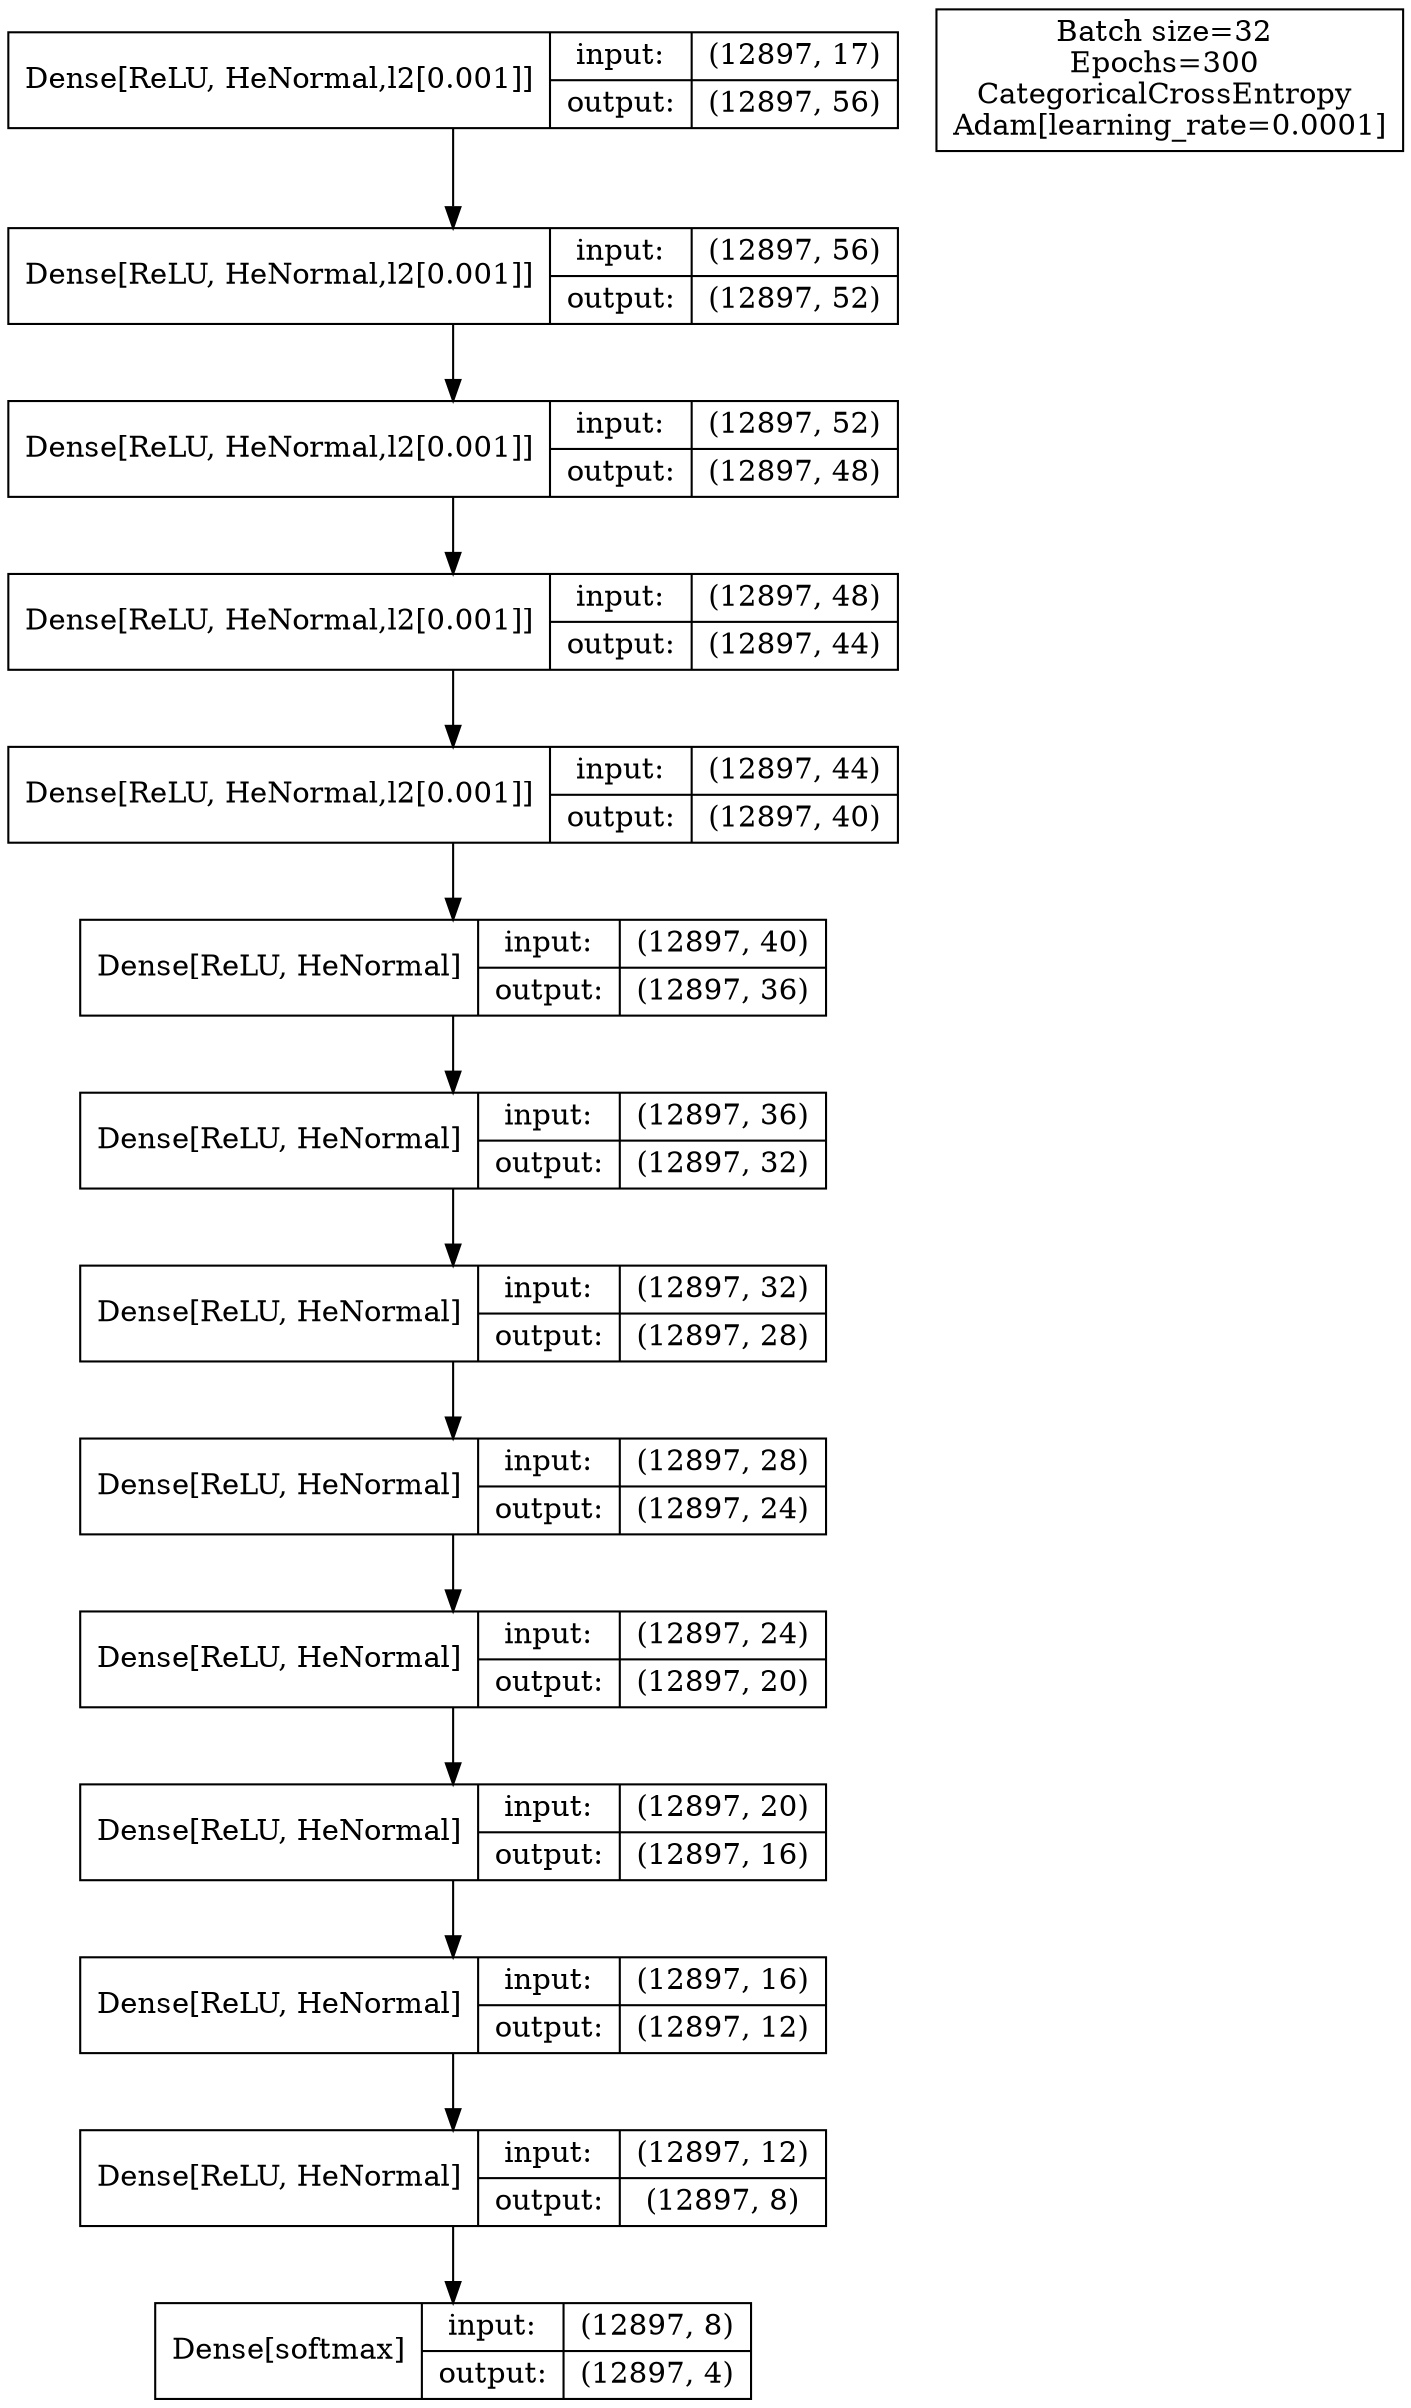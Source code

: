 digraph bias3_6 {
    rankdir=TB;
    node [shape=record];

    capa1 [label="Dense[ReLU, HeNormal,l2[0.001]]|{input:|output:}|{{(12897, 17)}|{(12897, 56)}}"];

    capa2 [label="Dense[ReLU, HeNormal,l2[0.001]]|{input:|output:}|{{(12897, 56)}|{(12897, 52)}}"];

    capa3 [label="Dense[ReLU, HeNormal,l2[0.001]]|{input:|output:}|{{(12897, 52)}|{(12897, 48)}}"];
    
    capa4 [label="Dense[ReLU, HeNormal,l2[0.001]]|{input:|output:}|{{(12897, 48)}|{(12897, 44)}}"];
    
    capa5 [label="Dense[ReLU, HeNormal,l2[0.001]]|{input:|output:}|{{(12897, 44)}|{(12897, 40)}}"];
    
    capa6 [label="Dense[ReLU, HeNormal]|{input:|output:}|{{(12897, 40)}|{(12897, 36)}}"];
    
    capa7 [label="Dense[ReLU, HeNormal]|{input:|output:}|{{(12897, 36)}|{(12897, 32)}}"];
    
    capa8 [label="Dense[ReLU, HeNormal]|{input:|output:}|{{(12897, 32)}|{(12897, 28)}}"];
    
    capa9 [label="Dense[ReLU, HeNormal]|{input:|output:}|{{(12897, 28)}|{(12897, 24)}}"];

    capa10 [label="Dense[ReLU, HeNormal]|{input:|output:}|{{(12897, 24)}|{(12897, 20)}}"];

    capa11 [label="Dense[ReLU, HeNormal]|{input:|output:}|{{(12897, 20)}|{(12897, 16)}}"];

    capa12 [label="Dense[ReLU, HeNormal]|{input:|output:}|{{(12897, 16)}|{(12897, 12)}}"];

    capa13 [label="Dense[ReLU, HeNormal]|{input:|output:}|{{(12897, 12)}|{(12897, 8)}}"];

    capa14 [label="Dense[softmax]\n|{input:|output:}|{{(12897, 8)}|{(12897, 4)}}"];

    entrenamiento [
        label="Batch size=32 \nEpochs=300 \nCategoricalCrossEntropy \nAdam[learning_rate=0.0001]"]

    capa1 -> capa2;
    capa2 -> capa3;
    capa3 -> capa4;
    capa4 -> capa5;
    capa5 -> capa6;
    capa6 -> capa7;
    capa7 -> capa8;
    capa8 -> capa9;
    capa9 -> capa10;
    capa10 -> capa11;
    capa11 -> capa12;
    capa12 -> capa13;
    capa13 -> capa14;
}